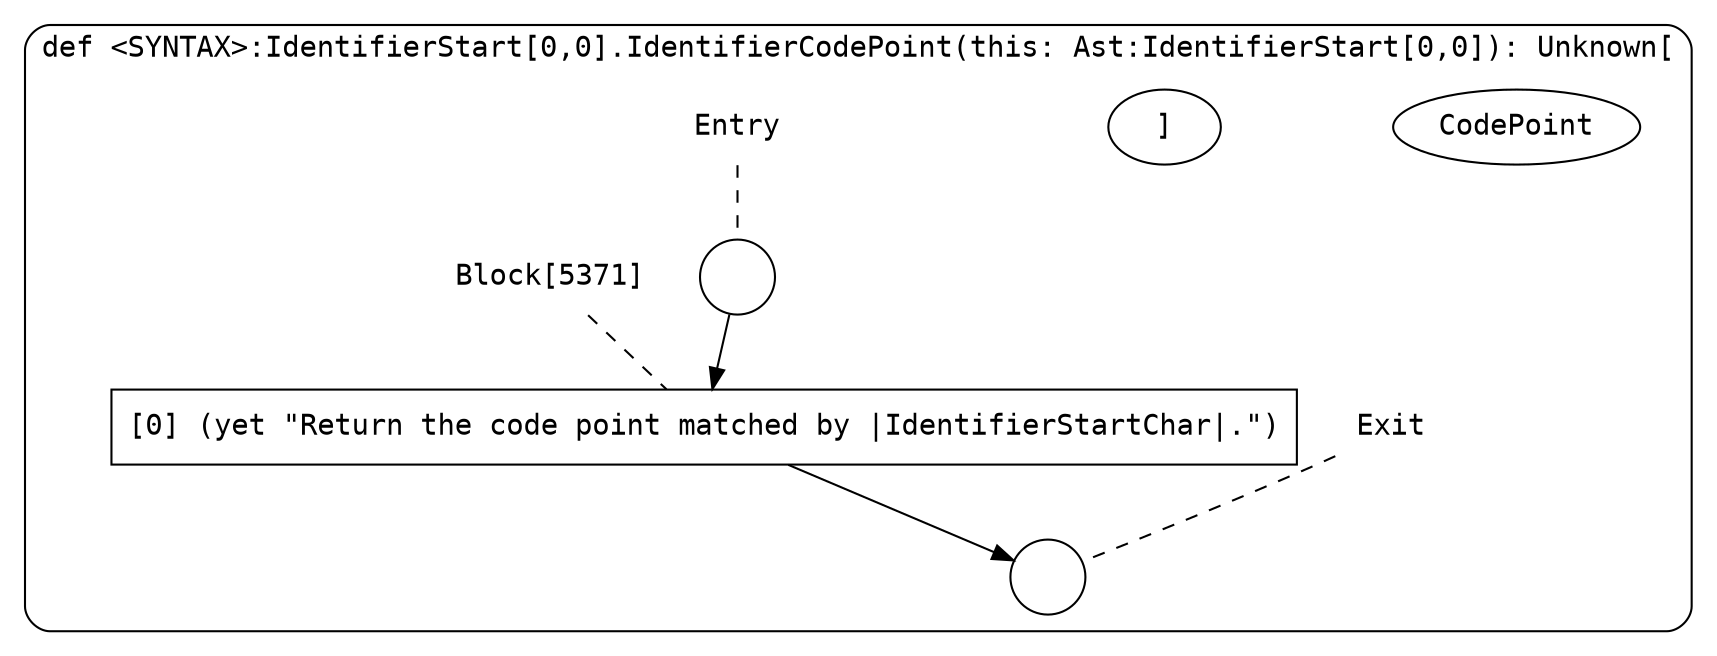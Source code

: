 digraph {
  graph [fontname = "Consolas"]
  node [fontname = "Consolas"]
  edge [fontname = "Consolas"]
  subgraph cluster1172 {
    label = "def <SYNTAX>:IdentifierStart[0,0].IdentifierCodePoint(this: Ast:IdentifierStart[0,0]): Unknown["CodePoint"]"
    style = rounded
    cluster1172_entry_name [shape=none, label=<<font color="black">Entry</font>>]
    cluster1172_entry_name -> cluster1172_entry [arrowhead=none, color="black", style=dashed]
    cluster1172_entry [shape=circle label=" " color="black" fillcolor="white" style=filled]
    cluster1172_entry -> node5371 [color="black"]
    cluster1172_exit_name [shape=none, label=<<font color="black">Exit</font>>]
    cluster1172_exit_name -> cluster1172_exit [arrowhead=none, color="black", style=dashed]
    cluster1172_exit [shape=circle label=" " color="black" fillcolor="white" style=filled]
    node5371_name [shape=none, label=<<font color="black">Block[5371]</font>>]
    node5371_name -> node5371 [arrowhead=none, color="black", style=dashed]
    node5371 [shape=box, label=<<font color="black">[0] (yet &quot;Return the code point matched by |IdentifierStartChar|.&quot;)<BR ALIGN="LEFT"/></font>> color="black" fillcolor="white", style=filled]
    node5371 -> cluster1172_exit [color="black"]
  }
}